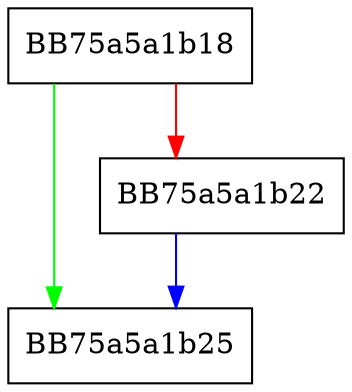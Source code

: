 digraph end {
  node [shape="box"];
  graph [splines=ortho];
  BB75a5a1b18 -> BB75a5a1b25 [color="green"];
  BB75a5a1b18 -> BB75a5a1b22 [color="red"];
  BB75a5a1b22 -> BB75a5a1b25 [color="blue"];
}